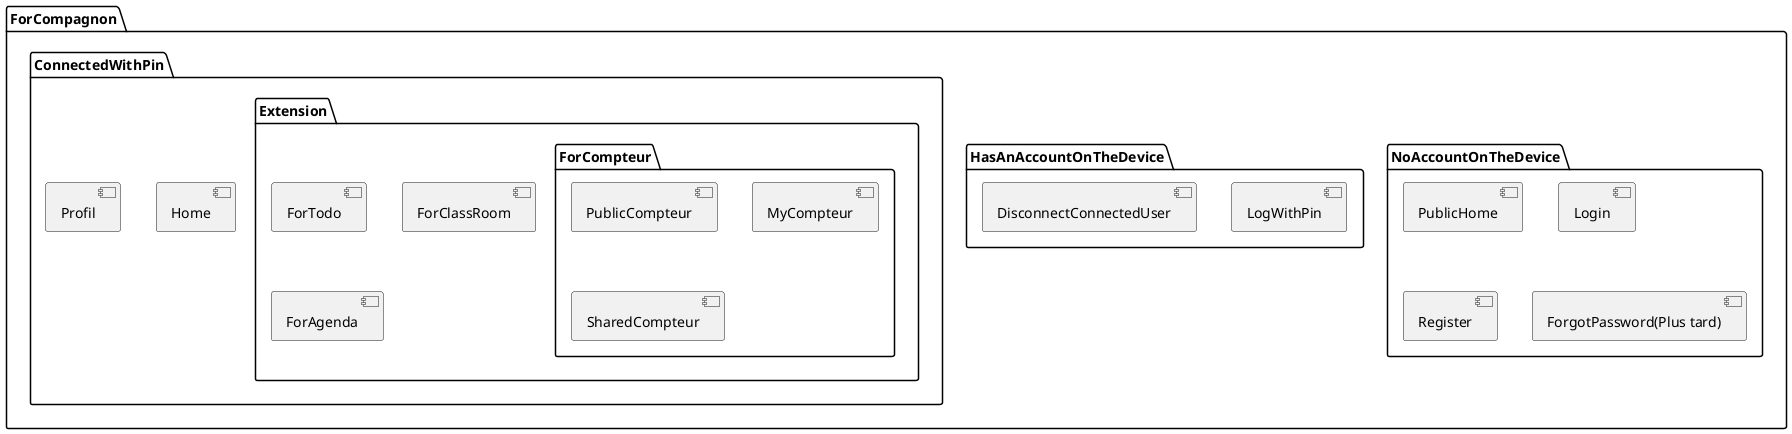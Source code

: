 @startuml Client

package "ForCompagnon"{
  package "NoAccountOnTheDevice" {
    [PublicHome]
    [Login]
    [Register]
    [ForgotPassword(Plus tard)]
  }
  package "HasAnAccountOnTheDevice"{
    [LogWithPin]
    [DisconnectConnectedUser]
  }
  package "ConnectedWithPin"{
    [Home]
    [Profil]
    package "Extension" {
      package "ForCompteur"{
        [PublicCompteur]
        [MyCompteur]
        [SharedCompteur]
      }
      [ForTodo]
      [ForClassRoom]
      [ForAgenda]
    }
  }
}

@enduml